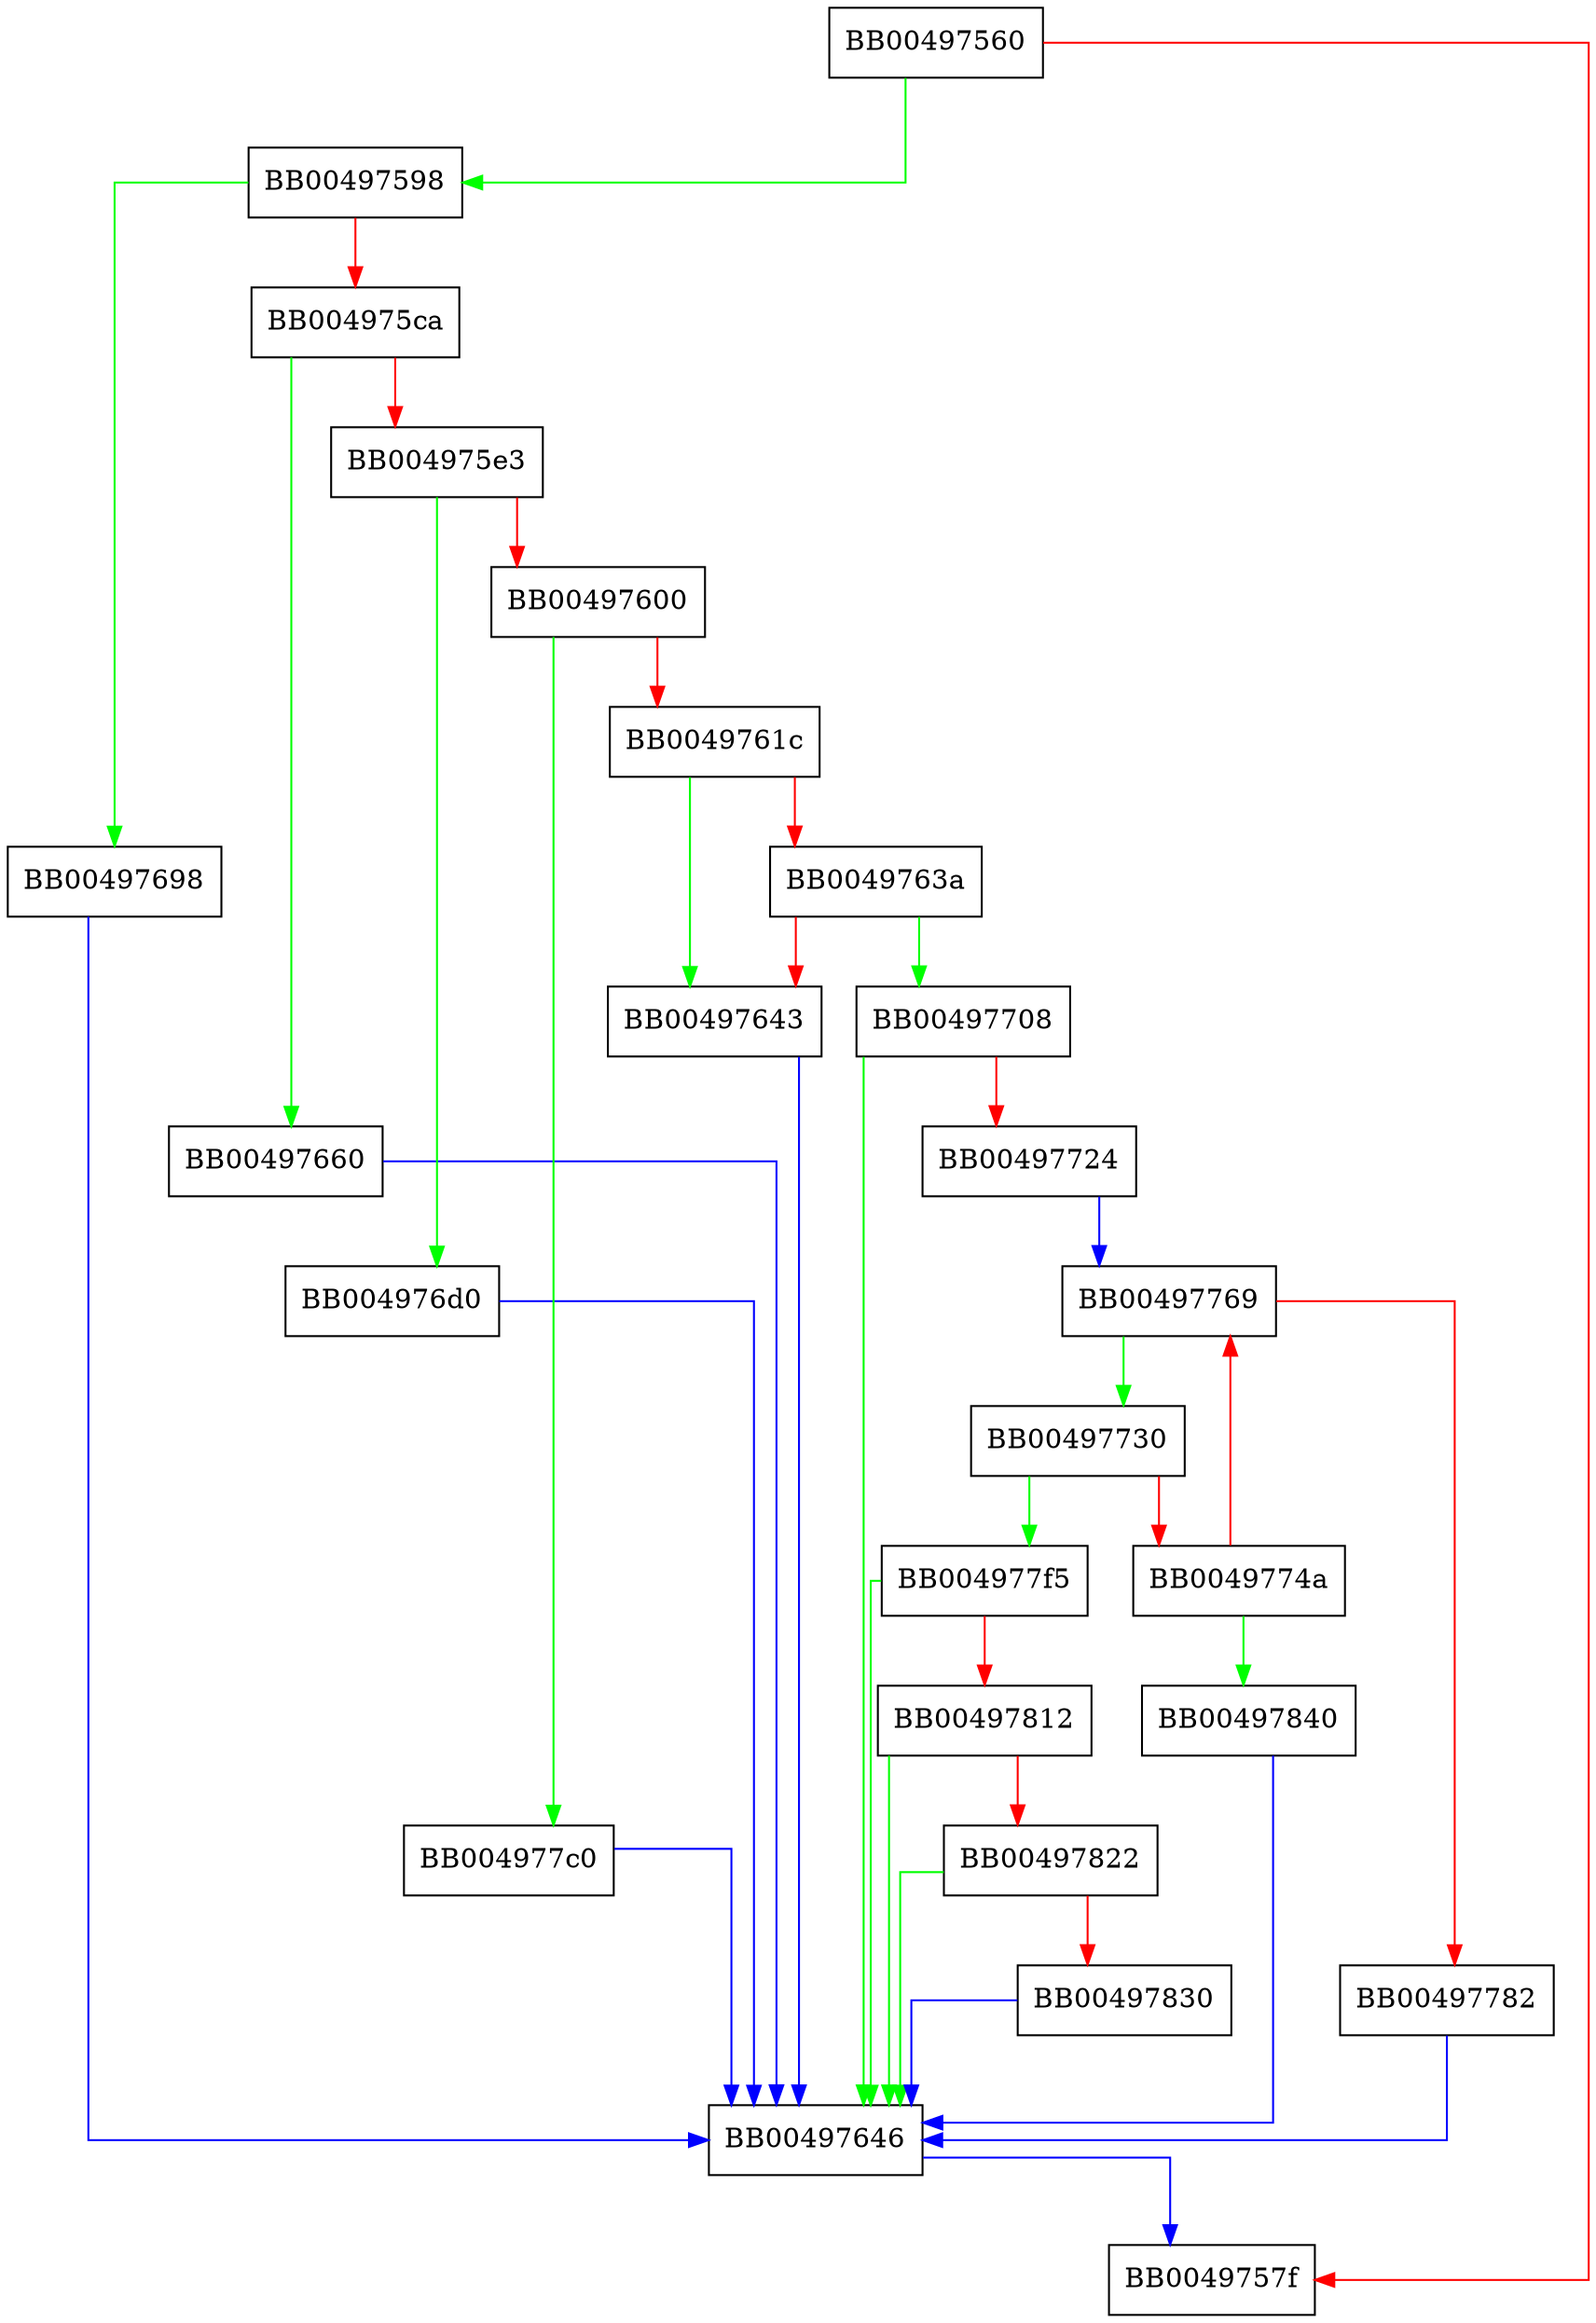 digraph SSL_CTX_use_certificate_chain_file {
  node [shape="box"];
  graph [splines=ortho];
  BB00497560 -> BB00497598 [color="green"];
  BB00497560 -> BB0049757f [color="red"];
  BB00497598 -> BB00497698 [color="green"];
  BB00497598 -> BB004975ca [color="red"];
  BB004975ca -> BB00497660 [color="green"];
  BB004975ca -> BB004975e3 [color="red"];
  BB004975e3 -> BB004976d0 [color="green"];
  BB004975e3 -> BB00497600 [color="red"];
  BB00497600 -> BB004977c0 [color="green"];
  BB00497600 -> BB0049761c [color="red"];
  BB0049761c -> BB00497643 [color="green"];
  BB0049761c -> BB0049763a [color="red"];
  BB0049763a -> BB00497708 [color="green"];
  BB0049763a -> BB00497643 [color="red"];
  BB00497643 -> BB00497646 [color="blue"];
  BB00497646 -> BB0049757f [color="blue"];
  BB00497660 -> BB00497646 [color="blue"];
  BB00497698 -> BB00497646 [color="blue"];
  BB004976d0 -> BB00497646 [color="blue"];
  BB00497708 -> BB00497646 [color="green"];
  BB00497708 -> BB00497724 [color="red"];
  BB00497724 -> BB00497769 [color="blue"];
  BB00497730 -> BB004977f5 [color="green"];
  BB00497730 -> BB0049774a [color="red"];
  BB0049774a -> BB00497840 [color="green"];
  BB0049774a -> BB00497769 [color="red"];
  BB00497769 -> BB00497730 [color="green"];
  BB00497769 -> BB00497782 [color="red"];
  BB00497782 -> BB00497646 [color="blue"];
  BB004977c0 -> BB00497646 [color="blue"];
  BB004977f5 -> BB00497646 [color="green"];
  BB004977f5 -> BB00497812 [color="red"];
  BB00497812 -> BB00497646 [color="green"];
  BB00497812 -> BB00497822 [color="red"];
  BB00497822 -> BB00497646 [color="green"];
  BB00497822 -> BB00497830 [color="red"];
  BB00497830 -> BB00497646 [color="blue"];
  BB00497840 -> BB00497646 [color="blue"];
}